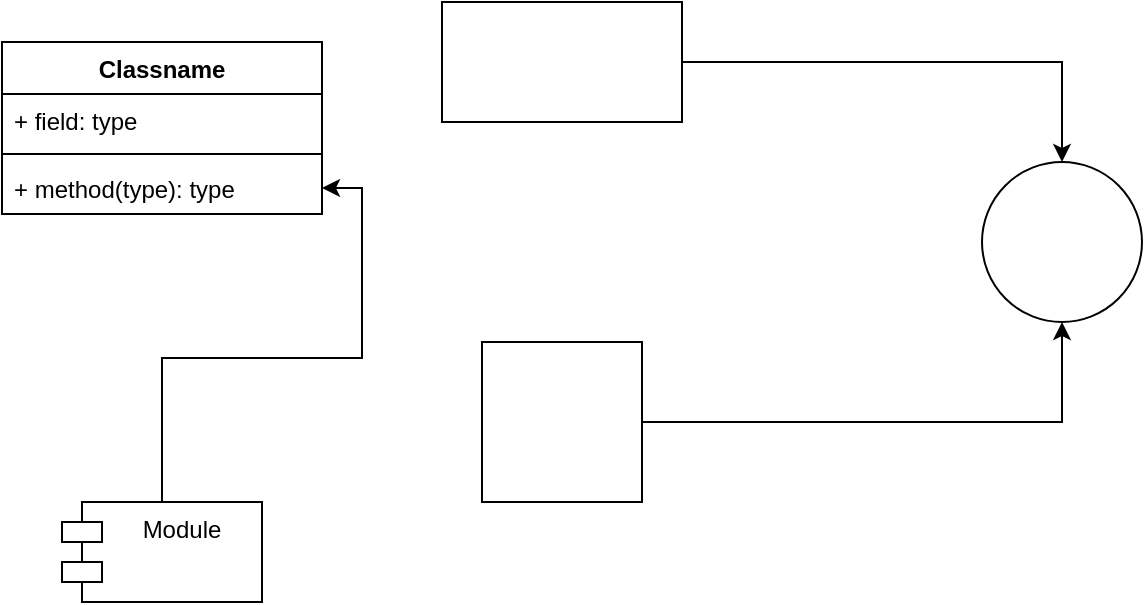<mxfile version="21.2.1" type="github">
  <diagram name="第 1 页" id="csXQ9SUu8wRRAdoFmpo0">
    <mxGraphModel dx="1270" dy="804" grid="1" gridSize="10" guides="1" tooltips="1" connect="1" arrows="1" fold="1" page="1" pageScale="1" pageWidth="1920" pageHeight="1200" math="0" shadow="0">
      <root>
        <mxCell id="0" />
        <mxCell id="1" parent="0" />
        <mxCell id="G-NonDZyHKJfnCEGAHNG-5" style="edgeStyle=orthogonalEdgeStyle;rounded=0;orthogonalLoop=1;jettySize=auto;html=1;exitX=1;exitY=0.5;exitDx=0;exitDy=0;" edge="1" parent="1" source="G-NonDZyHKJfnCEGAHNG-1" target="G-NonDZyHKJfnCEGAHNG-3">
          <mxGeometry relative="1" as="geometry" />
        </mxCell>
        <mxCell id="G-NonDZyHKJfnCEGAHNG-1" value="" style="rounded=0;whiteSpace=wrap;html=1;" vertex="1" parent="1">
          <mxGeometry x="300" y="210" width="120" height="60" as="geometry" />
        </mxCell>
        <mxCell id="G-NonDZyHKJfnCEGAHNG-4" style="edgeStyle=orthogonalEdgeStyle;rounded=0;orthogonalLoop=1;jettySize=auto;html=1;exitX=1;exitY=0.5;exitDx=0;exitDy=0;entryX=0.5;entryY=1;entryDx=0;entryDy=0;" edge="1" parent="1" source="G-NonDZyHKJfnCEGAHNG-2" target="G-NonDZyHKJfnCEGAHNG-3">
          <mxGeometry relative="1" as="geometry" />
        </mxCell>
        <mxCell id="G-NonDZyHKJfnCEGAHNG-2" value="" style="whiteSpace=wrap;html=1;aspect=fixed;" vertex="1" parent="1">
          <mxGeometry x="320" y="380" width="80" height="80" as="geometry" />
        </mxCell>
        <mxCell id="G-NonDZyHKJfnCEGAHNG-3" value="" style="ellipse;whiteSpace=wrap;html=1;aspect=fixed;" vertex="1" parent="1">
          <mxGeometry x="570" y="290" width="80" height="80" as="geometry" />
        </mxCell>
        <mxCell id="G-NonDZyHKJfnCEGAHNG-7" value="Classname" style="swimlane;fontStyle=1;align=center;verticalAlign=top;childLayout=stackLayout;horizontal=1;startSize=26;horizontalStack=0;resizeParent=1;resizeParentMax=0;resizeLast=0;collapsible=1;marginBottom=0;whiteSpace=wrap;html=1;" vertex="1" parent="1">
          <mxGeometry x="80" y="230" width="160" height="86" as="geometry" />
        </mxCell>
        <mxCell id="G-NonDZyHKJfnCEGAHNG-8" value="+ field: type" style="text;strokeColor=none;fillColor=none;align=left;verticalAlign=top;spacingLeft=4;spacingRight=4;overflow=hidden;rotatable=0;points=[[0,0.5],[1,0.5]];portConstraint=eastwest;whiteSpace=wrap;html=1;" vertex="1" parent="G-NonDZyHKJfnCEGAHNG-7">
          <mxGeometry y="26" width="160" height="26" as="geometry" />
        </mxCell>
        <mxCell id="G-NonDZyHKJfnCEGAHNG-9" value="" style="line;strokeWidth=1;fillColor=none;align=left;verticalAlign=middle;spacingTop=-1;spacingLeft=3;spacingRight=3;rotatable=0;labelPosition=right;points=[];portConstraint=eastwest;strokeColor=inherit;" vertex="1" parent="G-NonDZyHKJfnCEGAHNG-7">
          <mxGeometry y="52" width="160" height="8" as="geometry" />
        </mxCell>
        <mxCell id="G-NonDZyHKJfnCEGAHNG-10" value="+ method(type): type" style="text;strokeColor=none;fillColor=none;align=left;verticalAlign=top;spacingLeft=4;spacingRight=4;overflow=hidden;rotatable=0;points=[[0,0.5],[1,0.5]];portConstraint=eastwest;whiteSpace=wrap;html=1;" vertex="1" parent="G-NonDZyHKJfnCEGAHNG-7">
          <mxGeometry y="60" width="160" height="26" as="geometry" />
        </mxCell>
        <mxCell id="G-NonDZyHKJfnCEGAHNG-12" style="edgeStyle=orthogonalEdgeStyle;rounded=0;orthogonalLoop=1;jettySize=auto;html=1;" edge="1" parent="1" source="G-NonDZyHKJfnCEGAHNG-11" target="G-NonDZyHKJfnCEGAHNG-10">
          <mxGeometry relative="1" as="geometry" />
        </mxCell>
        <mxCell id="G-NonDZyHKJfnCEGAHNG-11" value="Module" style="shape=module;align=left;spacingLeft=20;align=center;verticalAlign=top;whiteSpace=wrap;html=1;" vertex="1" parent="1">
          <mxGeometry x="110" y="460" width="100" height="50" as="geometry" />
        </mxCell>
      </root>
    </mxGraphModel>
  </diagram>
</mxfile>
